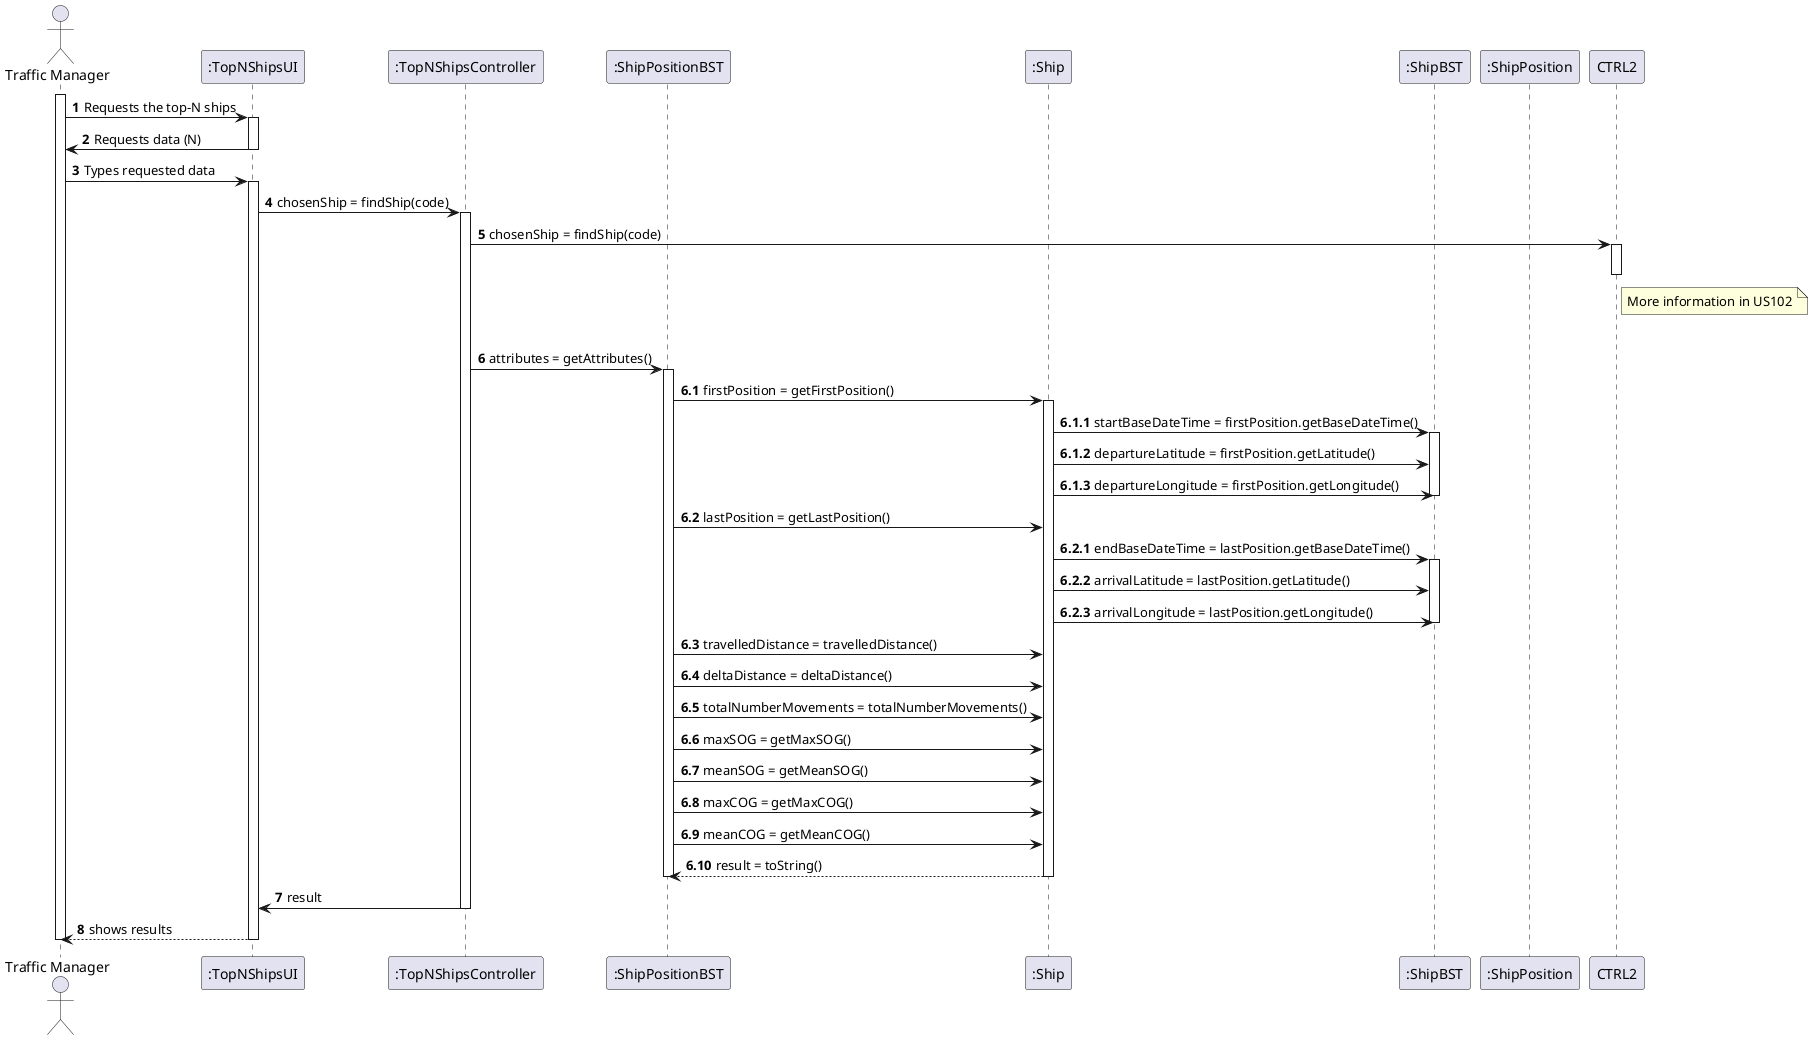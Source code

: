 @startuml
autonumber

'hide footbox
actor "Traffic Manager" as TM

participant ":TopNShipsUI" as UI
participant ":TopNShipsController" as CTRL
participant ":ShipPositionBST" as SPBST
participant ":Ship" as SM
participant ":ShipBST" as SBST
participant ":ShipPosition" as SP

activate TM
TM -> UI : Requests the top-N ships
activate UI

UI -> TM : Requests data (N)

deactivate UI

TM -> UI : Types requested data
activate UI
UI -> CTRL : chosenShip = findShip(code)
activate CTRL

CTRL -> CTRL2 : chosenShip = findShip(code)
activate CTRL2
deactivate CTRL2
note right of CTRL2 : More information in US102
|||

CTRL -> SPBST : attributes = getAttributes()
activate SPBST
autonumber 6.1
SPBST -> SM : firstPosition = getFirstPosition()
activate SM

autonumber 6.1.1
SM -> SBST : startBaseDateTime = firstPosition.getBaseDateTime()
activate SBST
SM -> SBST : departureLatitude = firstPosition.getLatitude()
SM -> SBST : departureLongitude = firstPosition.getLongitude()
deactivate SBST

autonumber 6.2
SPBST -> SM : lastPosition = getLastPosition()

autonumber 6.2.1
SM -> SBST : endBaseDateTime = lastPosition.getBaseDateTime()
activate SBST
SM -> SBST : arrivalLatitude = lastPosition.getLatitude()
SM -> SBST : arrivalLongitude = lastPosition.getLongitude()
deactivate SBST

autonumber 6.3
SPBST -> SM : travelledDistance = travelledDistance()
SPBST -> SM : deltaDistance = deltaDistance()
SPBST -> SM : totalNumberMovements = totalNumberMovements()
SPBST -> SM : maxSOG = getMaxSOG()
SPBST -> SM : meanSOG = getMeanSOG()
SPBST -> SM : maxCOG = getMaxCOG()
SPBST -> SM : meanCOG = getMeanCOG()
SM --> SPBST : result = toString()
deactivate SM
deactivate SPBST
autonumber 7
CTRL -> UI : result
deactivate CTRL

UI --> TM : shows results
deactivate UI

deactivate TM

@enduml